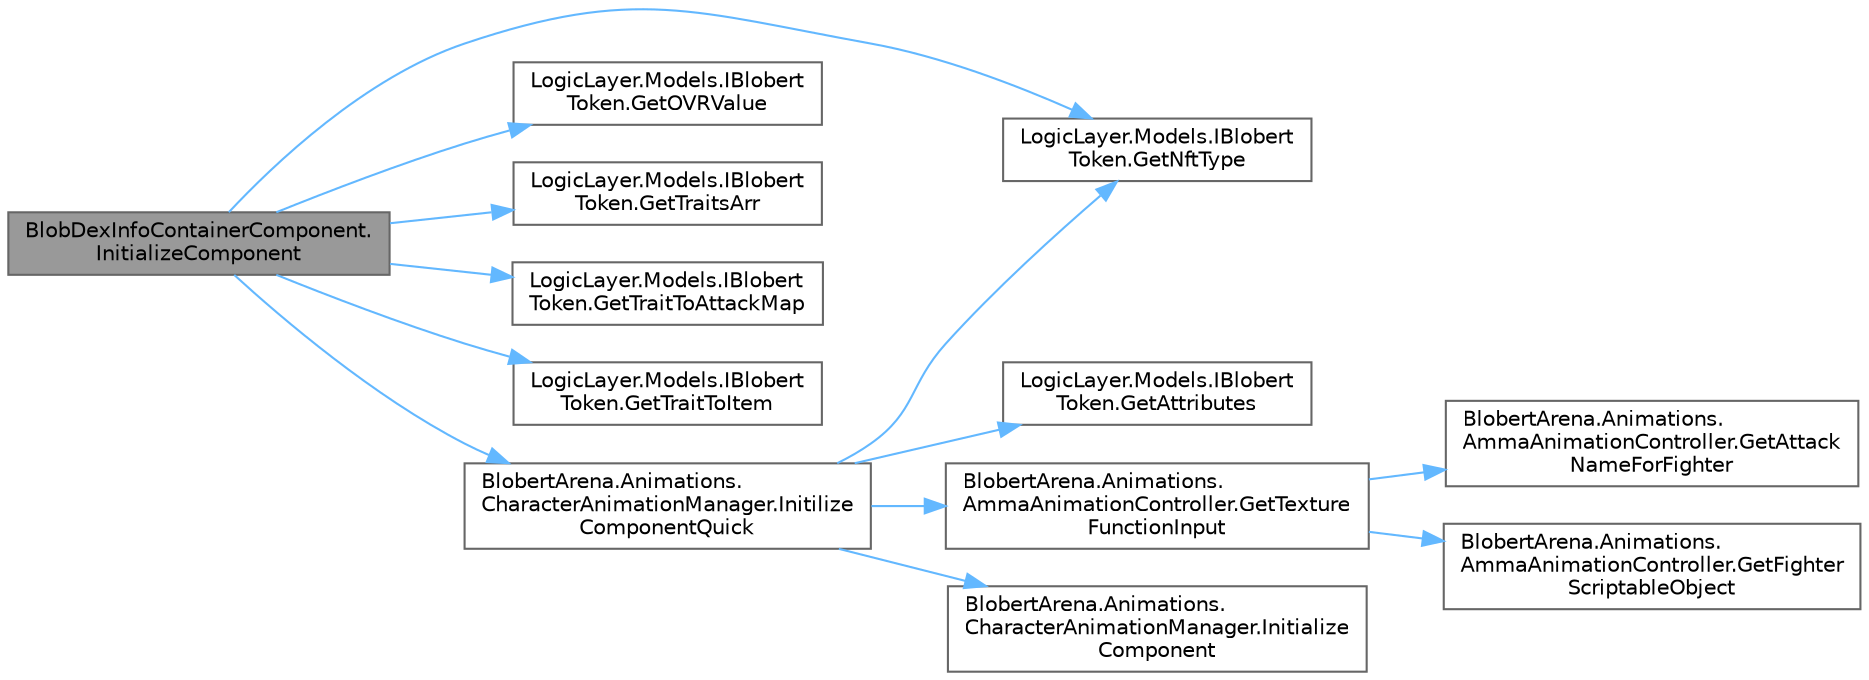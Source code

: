 digraph "BlobDexInfoContainerComponent.InitializeComponent"
{
 // LATEX_PDF_SIZE
  bgcolor="transparent";
  edge [fontname=Helvetica,fontsize=10,labelfontname=Helvetica,labelfontsize=10];
  node [fontname=Helvetica,fontsize=10,shape=box,height=0.2,width=0.4];
  rankdir="LR";
  Node1 [id="Node000001",label="BlobDexInfoContainerComponent.\lInitializeComponent",height=0.2,width=0.4,color="gray40", fillcolor="grey60", style="filled", fontcolor="black",tooltip="Initialize the component when a new blob is selected."];
  Node1 -> Node2 [id="edge1_Node000001_Node000002",color="steelblue1",style="solid",tooltip=" "];
  Node2 [id="Node000002",label="LogicLayer.Models.IBlobert\lToken.GetNftType",height=0.2,width=0.4,color="grey40", fillcolor="white", style="filled",URL="$interface_logic_layer_1_1_models_1_1_i_blobert_token.html#a801531d6aaba0ed118e4398d58ee8516",tooltip="Retrieves the NFT type of the Blobert token."];
  Node1 -> Node3 [id="edge2_Node000001_Node000003",color="steelblue1",style="solid",tooltip=" "];
  Node3 [id="Node000003",label="LogicLayer.Models.IBlobert\lToken.GetOVRValue",height=0.2,width=0.4,color="grey40", fillcolor="white", style="filled",URL="$interface_logic_layer_1_1_models_1_1_i_blobert_token.html#a5d0b1ca22dda723dcaa796df508317b4",tooltip="Calculate the OVR Value of the Blobert Based on its stats."];
  Node1 -> Node4 [id="edge3_Node000001_Node000004",color="steelblue1",style="solid",tooltip=" "];
  Node4 [id="Node000004",label="LogicLayer.Models.IBlobert\lToken.GetTraitsArr",height=0.2,width=0.4,color="grey40", fillcolor="white", style="filled",URL="$interface_logic_layer_1_1_models_1_1_i_blobert_token.html#a25f3de6204989df194ba866ef9d70fac",tooltip="Retrieves the dynamic traits of the Blobert."];
  Node1 -> Node5 [id="edge4_Node000001_Node000005",color="steelblue1",style="solid",tooltip=" "];
  Node5 [id="Node000005",label="LogicLayer.Models.IBlobert\lToken.GetTraitToAttackMap",height=0.2,width=0.4,color="grey40", fillcolor="white", style="filled",URL="$interface_logic_layer_1_1_models_1_1_i_blobert_token.html#a58e128328bc61d83ba626e60348c396c",tooltip="Retrieves a map of traits to attacks associated with the Blobert."];
  Node1 -> Node6 [id="edge5_Node000001_Node000006",color="steelblue1",style="solid",tooltip=" "];
  Node6 [id="Node000006",label="LogicLayer.Models.IBlobert\lToken.GetTraitToItem",height=0.2,width=0.4,color="grey40", fillcolor="white", style="filled",URL="$interface_logic_layer_1_1_models_1_1_i_blobert_token.html#a7afde0468f67ed7e137164467e4191f6",tooltip="Retrieves a map of traits name to items associated with the Blobert."];
  Node1 -> Node7 [id="edge6_Node000001_Node000007",color="steelblue1",style="solid",tooltip=" "];
  Node7 [id="Node000007",label="BlobertArena.Animations.\lCharacterAnimationManager.Initilize\lComponentQuick",height=0.2,width=0.4,color="grey40", fillcolor="white", style="filled",URL="$class_blobert_arena_1_1_animations_1_1_character_animation_manager.html#ac905799fa321dc90a03db24cf7ab4f73",tooltip="Initializes the component quickly based on the character and animation encode."];
  Node7 -> Node8 [id="edge7_Node000007_Node000008",color="steelblue1",style="solid",tooltip=" "];
  Node8 [id="Node000008",label="LogicLayer.Models.IBlobert\lToken.GetAttributes",height=0.2,width=0.4,color="grey40", fillcolor="white", style="filled",URL="$interface_logic_layer_1_1_models_1_1_i_blobert_token.html#a195e133f5e6d6d658a42e060b8a0f3e2",tooltip="Retrieves the attributes of the Blobert token."];
  Node7 -> Node2 [id="edge8_Node000007_Node000002",color="steelblue1",style="solid",tooltip=" "];
  Node7 -> Node9 [id="edge9_Node000007_Node000009",color="steelblue1",style="solid",tooltip=" "];
  Node9 [id="Node000009",label="BlobertArena.Animations.\lAmmaAnimationController.GetTexture\lFunctionInput",height=0.2,width=0.4,color="grey40", fillcolor="white", style="filled",URL="$class_blobert_arena_1_1_animations_1_1_amma_animation_controller.html#a9412d8d6cc457701e5ff8995f3ab2d25",tooltip="Retrieves the texture function input for the specified fighter and animation state."];
  Node9 -> Node10 [id="edge10_Node000009_Node000010",color="steelblue1",style="solid",tooltip=" "];
  Node10 [id="Node000010",label="BlobertArena.Animations.\lAmmaAnimationController.GetAttack\lNameForFighter",height=0.2,width=0.4,color="grey40", fillcolor="white", style="filled",URL="$class_blobert_arena_1_1_animations_1_1_amma_animation_controller.html#abd50c5bcaf80fb30784c9f832003d702",tooltip="Retrieves the attack name for the specified fighter and animation state."];
  Node9 -> Node11 [id="edge11_Node000009_Node000011",color="steelblue1",style="solid",tooltip=" "];
  Node11 [id="Node000011",label="BlobertArena.Animations.\lAmmaAnimationController.GetFighter\lScriptableObject",height=0.2,width=0.4,color="grey40", fillcolor="white", style="filled",URL="$class_blobert_arena_1_1_animations_1_1_amma_animation_controller.html#ab29f312341f6af609fda04442126852a",tooltip="Retrieves the AmmaAnimationData instance for the specified fighter index."];
  Node7 -> Node12 [id="edge12_Node000007_Node000012",color="steelblue1",style="solid",tooltip=" "];
  Node12 [id="Node000012",label="BlobertArena.Animations.\lCharacterAnimationManager.Initialize\lComponent",height=0.2,width=0.4,color="grey40", fillcolor="white", style="filled",URL="$class_blobert_arena_1_1_animations_1_1_character_animation_manager.html#a28b812c4011db3e8b8bd9e733463caf4",tooltip="Initializes the component with the given texture inputs and character type."];
}
